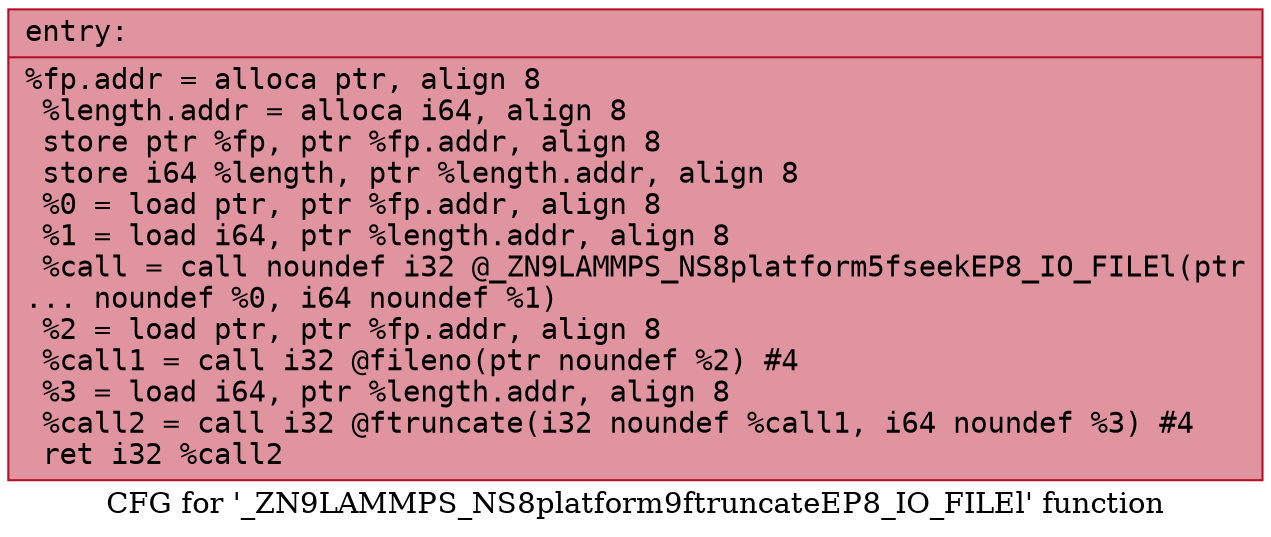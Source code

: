 digraph "CFG for '_ZN9LAMMPS_NS8platform9ftruncateEP8_IO_FILEl' function" {
	label="CFG for '_ZN9LAMMPS_NS8platform9ftruncateEP8_IO_FILEl' function";

	Node0x5651cd8220a0 [shape=record,color="#b70d28ff", style=filled, fillcolor="#b70d2870" fontname="Courier",label="{entry:\l|  %fp.addr = alloca ptr, align 8\l  %length.addr = alloca i64, align 8\l  store ptr %fp, ptr %fp.addr, align 8\l  store i64 %length, ptr %length.addr, align 8\l  %0 = load ptr, ptr %fp.addr, align 8\l  %1 = load i64, ptr %length.addr, align 8\l  %call = call noundef i32 @_ZN9LAMMPS_NS8platform5fseekEP8_IO_FILEl(ptr\l... noundef %0, i64 noundef %1)\l  %2 = load ptr, ptr %fp.addr, align 8\l  %call1 = call i32 @fileno(ptr noundef %2) #4\l  %3 = load i64, ptr %length.addr, align 8\l  %call2 = call i32 @ftruncate(i32 noundef %call1, i64 noundef %3) #4\l  ret i32 %call2\l}"];
}
